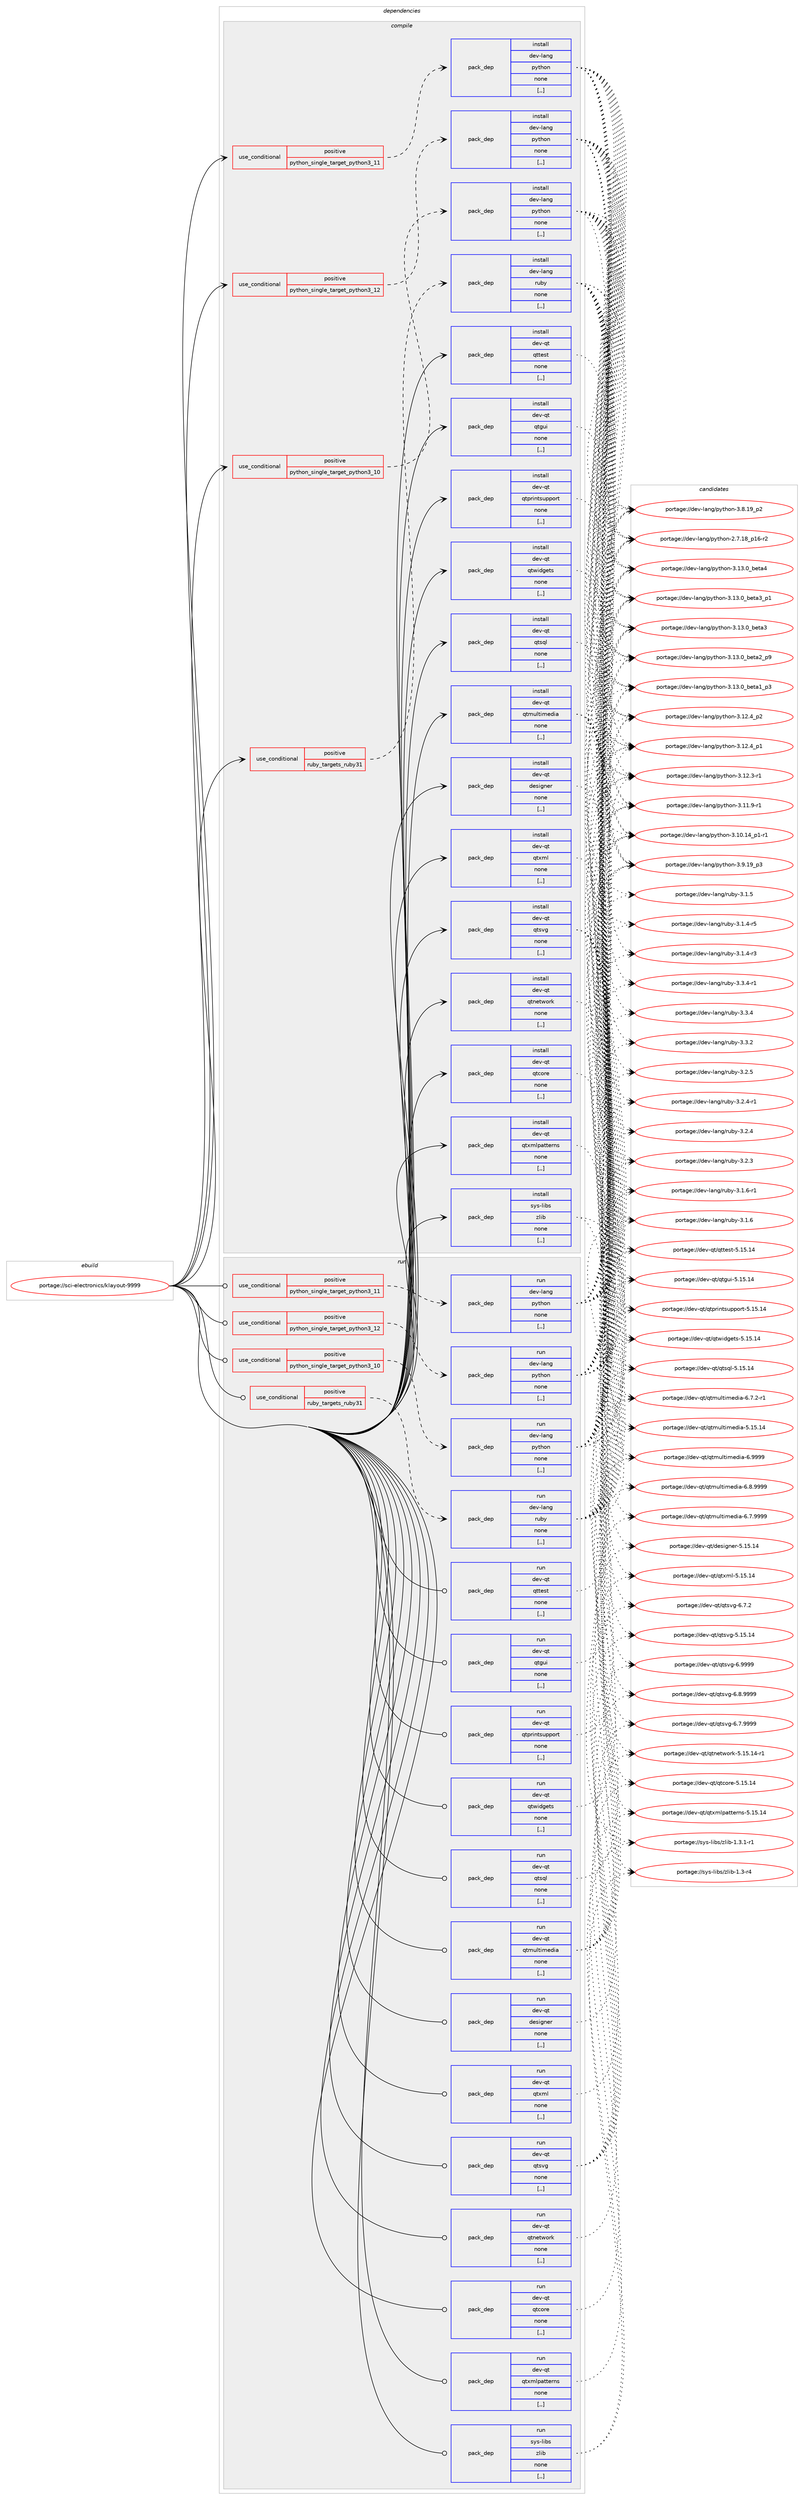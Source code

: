 digraph prolog {

# *************
# Graph options
# *************

newrank=true;
concentrate=true;
compound=true;
graph [rankdir=LR,fontname=Helvetica,fontsize=10,ranksep=1.5];#, ranksep=2.5, nodesep=0.2];
edge  [arrowhead=vee];
node  [fontname=Helvetica,fontsize=10];

# **********
# The ebuild
# **********

subgraph cluster_leftcol {
color=gray;
label=<<i>ebuild</i>>;
id [label="portage://sci-electronics/klayout-9999", color=red, width=4, href="../sci-electronics/klayout-9999.svg"];
}

# ****************
# The dependencies
# ****************

subgraph cluster_midcol {
color=gray;
label=<<i>dependencies</i>>;
subgraph cluster_compile {
fillcolor="#eeeeee";
style=filled;
label=<<i>compile</i>>;
subgraph cond104452 {
dependency395069 [label=<<TABLE BORDER="0" CELLBORDER="1" CELLSPACING="0" CELLPADDING="4"><TR><TD ROWSPAN="3" CELLPADDING="10">use_conditional</TD></TR><TR><TD>positive</TD></TR><TR><TD>python_single_target_python3_10</TD></TR></TABLE>>, shape=none, color=red];
subgraph pack287802 {
dependency395070 [label=<<TABLE BORDER="0" CELLBORDER="1" CELLSPACING="0" CELLPADDING="4" WIDTH="220"><TR><TD ROWSPAN="6" CELLPADDING="30">pack_dep</TD></TR><TR><TD WIDTH="110">install</TD></TR><TR><TD>dev-lang</TD></TR><TR><TD>python</TD></TR><TR><TD>none</TD></TR><TR><TD>[,,]</TD></TR></TABLE>>, shape=none, color=blue];
}
dependency395069:e -> dependency395070:w [weight=20,style="dashed",arrowhead="vee"];
}
id:e -> dependency395069:w [weight=20,style="solid",arrowhead="vee"];
subgraph cond104453 {
dependency395071 [label=<<TABLE BORDER="0" CELLBORDER="1" CELLSPACING="0" CELLPADDING="4"><TR><TD ROWSPAN="3" CELLPADDING="10">use_conditional</TD></TR><TR><TD>positive</TD></TR><TR><TD>python_single_target_python3_11</TD></TR></TABLE>>, shape=none, color=red];
subgraph pack287803 {
dependency395072 [label=<<TABLE BORDER="0" CELLBORDER="1" CELLSPACING="0" CELLPADDING="4" WIDTH="220"><TR><TD ROWSPAN="6" CELLPADDING="30">pack_dep</TD></TR><TR><TD WIDTH="110">install</TD></TR><TR><TD>dev-lang</TD></TR><TR><TD>python</TD></TR><TR><TD>none</TD></TR><TR><TD>[,,]</TD></TR></TABLE>>, shape=none, color=blue];
}
dependency395071:e -> dependency395072:w [weight=20,style="dashed",arrowhead="vee"];
}
id:e -> dependency395071:w [weight=20,style="solid",arrowhead="vee"];
subgraph cond104454 {
dependency395073 [label=<<TABLE BORDER="0" CELLBORDER="1" CELLSPACING="0" CELLPADDING="4"><TR><TD ROWSPAN="3" CELLPADDING="10">use_conditional</TD></TR><TR><TD>positive</TD></TR><TR><TD>python_single_target_python3_12</TD></TR></TABLE>>, shape=none, color=red];
subgraph pack287804 {
dependency395074 [label=<<TABLE BORDER="0" CELLBORDER="1" CELLSPACING="0" CELLPADDING="4" WIDTH="220"><TR><TD ROWSPAN="6" CELLPADDING="30">pack_dep</TD></TR><TR><TD WIDTH="110">install</TD></TR><TR><TD>dev-lang</TD></TR><TR><TD>python</TD></TR><TR><TD>none</TD></TR><TR><TD>[,,]</TD></TR></TABLE>>, shape=none, color=blue];
}
dependency395073:e -> dependency395074:w [weight=20,style="dashed",arrowhead="vee"];
}
id:e -> dependency395073:w [weight=20,style="solid",arrowhead="vee"];
subgraph cond104455 {
dependency395075 [label=<<TABLE BORDER="0" CELLBORDER="1" CELLSPACING="0" CELLPADDING="4"><TR><TD ROWSPAN="3" CELLPADDING="10">use_conditional</TD></TR><TR><TD>positive</TD></TR><TR><TD>ruby_targets_ruby31</TD></TR></TABLE>>, shape=none, color=red];
subgraph pack287805 {
dependency395076 [label=<<TABLE BORDER="0" CELLBORDER="1" CELLSPACING="0" CELLPADDING="4" WIDTH="220"><TR><TD ROWSPAN="6" CELLPADDING="30">pack_dep</TD></TR><TR><TD WIDTH="110">install</TD></TR><TR><TD>dev-lang</TD></TR><TR><TD>ruby</TD></TR><TR><TD>none</TD></TR><TR><TD>[,,]</TD></TR></TABLE>>, shape=none, color=blue];
}
dependency395075:e -> dependency395076:w [weight=20,style="dashed",arrowhead="vee"];
}
id:e -> dependency395075:w [weight=20,style="solid",arrowhead="vee"];
subgraph pack287806 {
dependency395077 [label=<<TABLE BORDER="0" CELLBORDER="1" CELLSPACING="0" CELLPADDING="4" WIDTH="220"><TR><TD ROWSPAN="6" CELLPADDING="30">pack_dep</TD></TR><TR><TD WIDTH="110">install</TD></TR><TR><TD>dev-qt</TD></TR><TR><TD>designer</TD></TR><TR><TD>none</TD></TR><TR><TD>[,,]</TD></TR></TABLE>>, shape=none, color=blue];
}
id:e -> dependency395077:w [weight=20,style="solid",arrowhead="vee"];
subgraph pack287807 {
dependency395078 [label=<<TABLE BORDER="0" CELLBORDER="1" CELLSPACING="0" CELLPADDING="4" WIDTH="220"><TR><TD ROWSPAN="6" CELLPADDING="30">pack_dep</TD></TR><TR><TD WIDTH="110">install</TD></TR><TR><TD>dev-qt</TD></TR><TR><TD>qtcore</TD></TR><TR><TD>none</TD></TR><TR><TD>[,,]</TD></TR></TABLE>>, shape=none, color=blue];
}
id:e -> dependency395078:w [weight=20,style="solid",arrowhead="vee"];
subgraph pack287808 {
dependency395079 [label=<<TABLE BORDER="0" CELLBORDER="1" CELLSPACING="0" CELLPADDING="4" WIDTH="220"><TR><TD ROWSPAN="6" CELLPADDING="30">pack_dep</TD></TR><TR><TD WIDTH="110">install</TD></TR><TR><TD>dev-qt</TD></TR><TR><TD>qtgui</TD></TR><TR><TD>none</TD></TR><TR><TD>[,,]</TD></TR></TABLE>>, shape=none, color=blue];
}
id:e -> dependency395079:w [weight=20,style="solid",arrowhead="vee"];
subgraph pack287809 {
dependency395080 [label=<<TABLE BORDER="0" CELLBORDER="1" CELLSPACING="0" CELLPADDING="4" WIDTH="220"><TR><TD ROWSPAN="6" CELLPADDING="30">pack_dep</TD></TR><TR><TD WIDTH="110">install</TD></TR><TR><TD>dev-qt</TD></TR><TR><TD>qtmultimedia</TD></TR><TR><TD>none</TD></TR><TR><TD>[,,]</TD></TR></TABLE>>, shape=none, color=blue];
}
id:e -> dependency395080:w [weight=20,style="solid",arrowhead="vee"];
subgraph pack287810 {
dependency395081 [label=<<TABLE BORDER="0" CELLBORDER="1" CELLSPACING="0" CELLPADDING="4" WIDTH="220"><TR><TD ROWSPAN="6" CELLPADDING="30">pack_dep</TD></TR><TR><TD WIDTH="110">install</TD></TR><TR><TD>dev-qt</TD></TR><TR><TD>qtnetwork</TD></TR><TR><TD>none</TD></TR><TR><TD>[,,]</TD></TR></TABLE>>, shape=none, color=blue];
}
id:e -> dependency395081:w [weight=20,style="solid",arrowhead="vee"];
subgraph pack287811 {
dependency395082 [label=<<TABLE BORDER="0" CELLBORDER="1" CELLSPACING="0" CELLPADDING="4" WIDTH="220"><TR><TD ROWSPAN="6" CELLPADDING="30">pack_dep</TD></TR><TR><TD WIDTH="110">install</TD></TR><TR><TD>dev-qt</TD></TR><TR><TD>qtprintsupport</TD></TR><TR><TD>none</TD></TR><TR><TD>[,,]</TD></TR></TABLE>>, shape=none, color=blue];
}
id:e -> dependency395082:w [weight=20,style="solid",arrowhead="vee"];
subgraph pack287812 {
dependency395083 [label=<<TABLE BORDER="0" CELLBORDER="1" CELLSPACING="0" CELLPADDING="4" WIDTH="220"><TR><TD ROWSPAN="6" CELLPADDING="30">pack_dep</TD></TR><TR><TD WIDTH="110">install</TD></TR><TR><TD>dev-qt</TD></TR><TR><TD>qtsql</TD></TR><TR><TD>none</TD></TR><TR><TD>[,,]</TD></TR></TABLE>>, shape=none, color=blue];
}
id:e -> dependency395083:w [weight=20,style="solid",arrowhead="vee"];
subgraph pack287813 {
dependency395084 [label=<<TABLE BORDER="0" CELLBORDER="1" CELLSPACING="0" CELLPADDING="4" WIDTH="220"><TR><TD ROWSPAN="6" CELLPADDING="30">pack_dep</TD></TR><TR><TD WIDTH="110">install</TD></TR><TR><TD>dev-qt</TD></TR><TR><TD>qtsvg</TD></TR><TR><TD>none</TD></TR><TR><TD>[,,]</TD></TR></TABLE>>, shape=none, color=blue];
}
id:e -> dependency395084:w [weight=20,style="solid",arrowhead="vee"];
subgraph pack287814 {
dependency395085 [label=<<TABLE BORDER="0" CELLBORDER="1" CELLSPACING="0" CELLPADDING="4" WIDTH="220"><TR><TD ROWSPAN="6" CELLPADDING="30">pack_dep</TD></TR><TR><TD WIDTH="110">install</TD></TR><TR><TD>dev-qt</TD></TR><TR><TD>qttest</TD></TR><TR><TD>none</TD></TR><TR><TD>[,,]</TD></TR></TABLE>>, shape=none, color=blue];
}
id:e -> dependency395085:w [weight=20,style="solid",arrowhead="vee"];
subgraph pack287815 {
dependency395086 [label=<<TABLE BORDER="0" CELLBORDER="1" CELLSPACING="0" CELLPADDING="4" WIDTH="220"><TR><TD ROWSPAN="6" CELLPADDING="30">pack_dep</TD></TR><TR><TD WIDTH="110">install</TD></TR><TR><TD>dev-qt</TD></TR><TR><TD>qtwidgets</TD></TR><TR><TD>none</TD></TR><TR><TD>[,,]</TD></TR></TABLE>>, shape=none, color=blue];
}
id:e -> dependency395086:w [weight=20,style="solid",arrowhead="vee"];
subgraph pack287816 {
dependency395087 [label=<<TABLE BORDER="0" CELLBORDER="1" CELLSPACING="0" CELLPADDING="4" WIDTH="220"><TR><TD ROWSPAN="6" CELLPADDING="30">pack_dep</TD></TR><TR><TD WIDTH="110">install</TD></TR><TR><TD>dev-qt</TD></TR><TR><TD>qtxml</TD></TR><TR><TD>none</TD></TR><TR><TD>[,,]</TD></TR></TABLE>>, shape=none, color=blue];
}
id:e -> dependency395087:w [weight=20,style="solid",arrowhead="vee"];
subgraph pack287817 {
dependency395088 [label=<<TABLE BORDER="0" CELLBORDER="1" CELLSPACING="0" CELLPADDING="4" WIDTH="220"><TR><TD ROWSPAN="6" CELLPADDING="30">pack_dep</TD></TR><TR><TD WIDTH="110">install</TD></TR><TR><TD>dev-qt</TD></TR><TR><TD>qtxmlpatterns</TD></TR><TR><TD>none</TD></TR><TR><TD>[,,]</TD></TR></TABLE>>, shape=none, color=blue];
}
id:e -> dependency395088:w [weight=20,style="solid",arrowhead="vee"];
subgraph pack287818 {
dependency395089 [label=<<TABLE BORDER="0" CELLBORDER="1" CELLSPACING="0" CELLPADDING="4" WIDTH="220"><TR><TD ROWSPAN="6" CELLPADDING="30">pack_dep</TD></TR><TR><TD WIDTH="110">install</TD></TR><TR><TD>sys-libs</TD></TR><TR><TD>zlib</TD></TR><TR><TD>none</TD></TR><TR><TD>[,,]</TD></TR></TABLE>>, shape=none, color=blue];
}
id:e -> dependency395089:w [weight=20,style="solid",arrowhead="vee"];
}
subgraph cluster_compileandrun {
fillcolor="#eeeeee";
style=filled;
label=<<i>compile and run</i>>;
}
subgraph cluster_run {
fillcolor="#eeeeee";
style=filled;
label=<<i>run</i>>;
subgraph cond104456 {
dependency395090 [label=<<TABLE BORDER="0" CELLBORDER="1" CELLSPACING="0" CELLPADDING="4"><TR><TD ROWSPAN="3" CELLPADDING="10">use_conditional</TD></TR><TR><TD>positive</TD></TR><TR><TD>python_single_target_python3_10</TD></TR></TABLE>>, shape=none, color=red];
subgraph pack287819 {
dependency395091 [label=<<TABLE BORDER="0" CELLBORDER="1" CELLSPACING="0" CELLPADDING="4" WIDTH="220"><TR><TD ROWSPAN="6" CELLPADDING="30">pack_dep</TD></TR><TR><TD WIDTH="110">run</TD></TR><TR><TD>dev-lang</TD></TR><TR><TD>python</TD></TR><TR><TD>none</TD></TR><TR><TD>[,,]</TD></TR></TABLE>>, shape=none, color=blue];
}
dependency395090:e -> dependency395091:w [weight=20,style="dashed",arrowhead="vee"];
}
id:e -> dependency395090:w [weight=20,style="solid",arrowhead="odot"];
subgraph cond104457 {
dependency395092 [label=<<TABLE BORDER="0" CELLBORDER="1" CELLSPACING="0" CELLPADDING="4"><TR><TD ROWSPAN="3" CELLPADDING="10">use_conditional</TD></TR><TR><TD>positive</TD></TR><TR><TD>python_single_target_python3_11</TD></TR></TABLE>>, shape=none, color=red];
subgraph pack287820 {
dependency395093 [label=<<TABLE BORDER="0" CELLBORDER="1" CELLSPACING="0" CELLPADDING="4" WIDTH="220"><TR><TD ROWSPAN="6" CELLPADDING="30">pack_dep</TD></TR><TR><TD WIDTH="110">run</TD></TR><TR><TD>dev-lang</TD></TR><TR><TD>python</TD></TR><TR><TD>none</TD></TR><TR><TD>[,,]</TD></TR></TABLE>>, shape=none, color=blue];
}
dependency395092:e -> dependency395093:w [weight=20,style="dashed",arrowhead="vee"];
}
id:e -> dependency395092:w [weight=20,style="solid",arrowhead="odot"];
subgraph cond104458 {
dependency395094 [label=<<TABLE BORDER="0" CELLBORDER="1" CELLSPACING="0" CELLPADDING="4"><TR><TD ROWSPAN="3" CELLPADDING="10">use_conditional</TD></TR><TR><TD>positive</TD></TR><TR><TD>python_single_target_python3_12</TD></TR></TABLE>>, shape=none, color=red];
subgraph pack287821 {
dependency395095 [label=<<TABLE BORDER="0" CELLBORDER="1" CELLSPACING="0" CELLPADDING="4" WIDTH="220"><TR><TD ROWSPAN="6" CELLPADDING="30">pack_dep</TD></TR><TR><TD WIDTH="110">run</TD></TR><TR><TD>dev-lang</TD></TR><TR><TD>python</TD></TR><TR><TD>none</TD></TR><TR><TD>[,,]</TD></TR></TABLE>>, shape=none, color=blue];
}
dependency395094:e -> dependency395095:w [weight=20,style="dashed",arrowhead="vee"];
}
id:e -> dependency395094:w [weight=20,style="solid",arrowhead="odot"];
subgraph cond104459 {
dependency395096 [label=<<TABLE BORDER="0" CELLBORDER="1" CELLSPACING="0" CELLPADDING="4"><TR><TD ROWSPAN="3" CELLPADDING="10">use_conditional</TD></TR><TR><TD>positive</TD></TR><TR><TD>ruby_targets_ruby31</TD></TR></TABLE>>, shape=none, color=red];
subgraph pack287822 {
dependency395097 [label=<<TABLE BORDER="0" CELLBORDER="1" CELLSPACING="0" CELLPADDING="4" WIDTH="220"><TR><TD ROWSPAN="6" CELLPADDING="30">pack_dep</TD></TR><TR><TD WIDTH="110">run</TD></TR><TR><TD>dev-lang</TD></TR><TR><TD>ruby</TD></TR><TR><TD>none</TD></TR><TR><TD>[,,]</TD></TR></TABLE>>, shape=none, color=blue];
}
dependency395096:e -> dependency395097:w [weight=20,style="dashed",arrowhead="vee"];
}
id:e -> dependency395096:w [weight=20,style="solid",arrowhead="odot"];
subgraph pack287823 {
dependency395098 [label=<<TABLE BORDER="0" CELLBORDER="1" CELLSPACING="0" CELLPADDING="4" WIDTH="220"><TR><TD ROWSPAN="6" CELLPADDING="30">pack_dep</TD></TR><TR><TD WIDTH="110">run</TD></TR><TR><TD>dev-qt</TD></TR><TR><TD>designer</TD></TR><TR><TD>none</TD></TR><TR><TD>[,,]</TD></TR></TABLE>>, shape=none, color=blue];
}
id:e -> dependency395098:w [weight=20,style="solid",arrowhead="odot"];
subgraph pack287824 {
dependency395099 [label=<<TABLE BORDER="0" CELLBORDER="1" CELLSPACING="0" CELLPADDING="4" WIDTH="220"><TR><TD ROWSPAN="6" CELLPADDING="30">pack_dep</TD></TR><TR><TD WIDTH="110">run</TD></TR><TR><TD>dev-qt</TD></TR><TR><TD>qtcore</TD></TR><TR><TD>none</TD></TR><TR><TD>[,,]</TD></TR></TABLE>>, shape=none, color=blue];
}
id:e -> dependency395099:w [weight=20,style="solid",arrowhead="odot"];
subgraph pack287825 {
dependency395100 [label=<<TABLE BORDER="0" CELLBORDER="1" CELLSPACING="0" CELLPADDING="4" WIDTH="220"><TR><TD ROWSPAN="6" CELLPADDING="30">pack_dep</TD></TR><TR><TD WIDTH="110">run</TD></TR><TR><TD>dev-qt</TD></TR><TR><TD>qtgui</TD></TR><TR><TD>none</TD></TR><TR><TD>[,,]</TD></TR></TABLE>>, shape=none, color=blue];
}
id:e -> dependency395100:w [weight=20,style="solid",arrowhead="odot"];
subgraph pack287826 {
dependency395101 [label=<<TABLE BORDER="0" CELLBORDER="1" CELLSPACING="0" CELLPADDING="4" WIDTH="220"><TR><TD ROWSPAN="6" CELLPADDING="30">pack_dep</TD></TR><TR><TD WIDTH="110">run</TD></TR><TR><TD>dev-qt</TD></TR><TR><TD>qtmultimedia</TD></TR><TR><TD>none</TD></TR><TR><TD>[,,]</TD></TR></TABLE>>, shape=none, color=blue];
}
id:e -> dependency395101:w [weight=20,style="solid",arrowhead="odot"];
subgraph pack287827 {
dependency395102 [label=<<TABLE BORDER="0" CELLBORDER="1" CELLSPACING="0" CELLPADDING="4" WIDTH="220"><TR><TD ROWSPAN="6" CELLPADDING="30">pack_dep</TD></TR><TR><TD WIDTH="110">run</TD></TR><TR><TD>dev-qt</TD></TR><TR><TD>qtnetwork</TD></TR><TR><TD>none</TD></TR><TR><TD>[,,]</TD></TR></TABLE>>, shape=none, color=blue];
}
id:e -> dependency395102:w [weight=20,style="solid",arrowhead="odot"];
subgraph pack287828 {
dependency395103 [label=<<TABLE BORDER="0" CELLBORDER="1" CELLSPACING="0" CELLPADDING="4" WIDTH="220"><TR><TD ROWSPAN="6" CELLPADDING="30">pack_dep</TD></TR><TR><TD WIDTH="110">run</TD></TR><TR><TD>dev-qt</TD></TR><TR><TD>qtprintsupport</TD></TR><TR><TD>none</TD></TR><TR><TD>[,,]</TD></TR></TABLE>>, shape=none, color=blue];
}
id:e -> dependency395103:w [weight=20,style="solid",arrowhead="odot"];
subgraph pack287829 {
dependency395104 [label=<<TABLE BORDER="0" CELLBORDER="1" CELLSPACING="0" CELLPADDING="4" WIDTH="220"><TR><TD ROWSPAN="6" CELLPADDING="30">pack_dep</TD></TR><TR><TD WIDTH="110">run</TD></TR><TR><TD>dev-qt</TD></TR><TR><TD>qtsql</TD></TR><TR><TD>none</TD></TR><TR><TD>[,,]</TD></TR></TABLE>>, shape=none, color=blue];
}
id:e -> dependency395104:w [weight=20,style="solid",arrowhead="odot"];
subgraph pack287830 {
dependency395105 [label=<<TABLE BORDER="0" CELLBORDER="1" CELLSPACING="0" CELLPADDING="4" WIDTH="220"><TR><TD ROWSPAN="6" CELLPADDING="30">pack_dep</TD></TR><TR><TD WIDTH="110">run</TD></TR><TR><TD>dev-qt</TD></TR><TR><TD>qtsvg</TD></TR><TR><TD>none</TD></TR><TR><TD>[,,]</TD></TR></TABLE>>, shape=none, color=blue];
}
id:e -> dependency395105:w [weight=20,style="solid",arrowhead="odot"];
subgraph pack287831 {
dependency395106 [label=<<TABLE BORDER="0" CELLBORDER="1" CELLSPACING="0" CELLPADDING="4" WIDTH="220"><TR><TD ROWSPAN="6" CELLPADDING="30">pack_dep</TD></TR><TR><TD WIDTH="110">run</TD></TR><TR><TD>dev-qt</TD></TR><TR><TD>qttest</TD></TR><TR><TD>none</TD></TR><TR><TD>[,,]</TD></TR></TABLE>>, shape=none, color=blue];
}
id:e -> dependency395106:w [weight=20,style="solid",arrowhead="odot"];
subgraph pack287832 {
dependency395107 [label=<<TABLE BORDER="0" CELLBORDER="1" CELLSPACING="0" CELLPADDING="4" WIDTH="220"><TR><TD ROWSPAN="6" CELLPADDING="30">pack_dep</TD></TR><TR><TD WIDTH="110">run</TD></TR><TR><TD>dev-qt</TD></TR><TR><TD>qtwidgets</TD></TR><TR><TD>none</TD></TR><TR><TD>[,,]</TD></TR></TABLE>>, shape=none, color=blue];
}
id:e -> dependency395107:w [weight=20,style="solid",arrowhead="odot"];
subgraph pack287833 {
dependency395108 [label=<<TABLE BORDER="0" CELLBORDER="1" CELLSPACING="0" CELLPADDING="4" WIDTH="220"><TR><TD ROWSPAN="6" CELLPADDING="30">pack_dep</TD></TR><TR><TD WIDTH="110">run</TD></TR><TR><TD>dev-qt</TD></TR><TR><TD>qtxml</TD></TR><TR><TD>none</TD></TR><TR><TD>[,,]</TD></TR></TABLE>>, shape=none, color=blue];
}
id:e -> dependency395108:w [weight=20,style="solid",arrowhead="odot"];
subgraph pack287834 {
dependency395109 [label=<<TABLE BORDER="0" CELLBORDER="1" CELLSPACING="0" CELLPADDING="4" WIDTH="220"><TR><TD ROWSPAN="6" CELLPADDING="30">pack_dep</TD></TR><TR><TD WIDTH="110">run</TD></TR><TR><TD>dev-qt</TD></TR><TR><TD>qtxmlpatterns</TD></TR><TR><TD>none</TD></TR><TR><TD>[,,]</TD></TR></TABLE>>, shape=none, color=blue];
}
id:e -> dependency395109:w [weight=20,style="solid",arrowhead="odot"];
subgraph pack287835 {
dependency395110 [label=<<TABLE BORDER="0" CELLBORDER="1" CELLSPACING="0" CELLPADDING="4" WIDTH="220"><TR><TD ROWSPAN="6" CELLPADDING="30">pack_dep</TD></TR><TR><TD WIDTH="110">run</TD></TR><TR><TD>sys-libs</TD></TR><TR><TD>zlib</TD></TR><TR><TD>none</TD></TR><TR><TD>[,,]</TD></TR></TABLE>>, shape=none, color=blue];
}
id:e -> dependency395110:w [weight=20,style="solid",arrowhead="odot"];
}
}

# **************
# The candidates
# **************

subgraph cluster_choices {
rank=same;
color=gray;
label=<<i>candidates</i>>;

subgraph choice287802 {
color=black;
nodesep=1;
choice1001011184510897110103471121211161041111104551464951464895981011169752 [label="portage://dev-lang/python-3.13.0_beta4", color=red, width=4,href="../dev-lang/python-3.13.0_beta4.svg"];
choice10010111845108971101034711212111610411111045514649514648959810111697519511249 [label="portage://dev-lang/python-3.13.0_beta3_p1", color=red, width=4,href="../dev-lang/python-3.13.0_beta3_p1.svg"];
choice1001011184510897110103471121211161041111104551464951464895981011169751 [label="portage://dev-lang/python-3.13.0_beta3", color=red, width=4,href="../dev-lang/python-3.13.0_beta3.svg"];
choice10010111845108971101034711212111610411111045514649514648959810111697509511257 [label="portage://dev-lang/python-3.13.0_beta2_p9", color=red, width=4,href="../dev-lang/python-3.13.0_beta2_p9.svg"];
choice10010111845108971101034711212111610411111045514649514648959810111697499511251 [label="portage://dev-lang/python-3.13.0_beta1_p3", color=red, width=4,href="../dev-lang/python-3.13.0_beta1_p3.svg"];
choice100101118451089711010347112121116104111110455146495046529511250 [label="portage://dev-lang/python-3.12.4_p2", color=red, width=4,href="../dev-lang/python-3.12.4_p2.svg"];
choice100101118451089711010347112121116104111110455146495046529511249 [label="portage://dev-lang/python-3.12.4_p1", color=red, width=4,href="../dev-lang/python-3.12.4_p1.svg"];
choice100101118451089711010347112121116104111110455146495046514511449 [label="portage://dev-lang/python-3.12.3-r1", color=red, width=4,href="../dev-lang/python-3.12.3-r1.svg"];
choice100101118451089711010347112121116104111110455146494946574511449 [label="portage://dev-lang/python-3.11.9-r1", color=red, width=4,href="../dev-lang/python-3.11.9-r1.svg"];
choice100101118451089711010347112121116104111110455146494846495295112494511449 [label="portage://dev-lang/python-3.10.14_p1-r1", color=red, width=4,href="../dev-lang/python-3.10.14_p1-r1.svg"];
choice100101118451089711010347112121116104111110455146574649579511251 [label="portage://dev-lang/python-3.9.19_p3", color=red, width=4,href="../dev-lang/python-3.9.19_p3.svg"];
choice100101118451089711010347112121116104111110455146564649579511250 [label="portage://dev-lang/python-3.8.19_p2", color=red, width=4,href="../dev-lang/python-3.8.19_p2.svg"];
choice100101118451089711010347112121116104111110455046554649569511249544511450 [label="portage://dev-lang/python-2.7.18_p16-r2", color=red, width=4,href="../dev-lang/python-2.7.18_p16-r2.svg"];
dependency395070:e -> choice1001011184510897110103471121211161041111104551464951464895981011169752:w [style=dotted,weight="100"];
dependency395070:e -> choice10010111845108971101034711212111610411111045514649514648959810111697519511249:w [style=dotted,weight="100"];
dependency395070:e -> choice1001011184510897110103471121211161041111104551464951464895981011169751:w [style=dotted,weight="100"];
dependency395070:e -> choice10010111845108971101034711212111610411111045514649514648959810111697509511257:w [style=dotted,weight="100"];
dependency395070:e -> choice10010111845108971101034711212111610411111045514649514648959810111697499511251:w [style=dotted,weight="100"];
dependency395070:e -> choice100101118451089711010347112121116104111110455146495046529511250:w [style=dotted,weight="100"];
dependency395070:e -> choice100101118451089711010347112121116104111110455146495046529511249:w [style=dotted,weight="100"];
dependency395070:e -> choice100101118451089711010347112121116104111110455146495046514511449:w [style=dotted,weight="100"];
dependency395070:e -> choice100101118451089711010347112121116104111110455146494946574511449:w [style=dotted,weight="100"];
dependency395070:e -> choice100101118451089711010347112121116104111110455146494846495295112494511449:w [style=dotted,weight="100"];
dependency395070:e -> choice100101118451089711010347112121116104111110455146574649579511251:w [style=dotted,weight="100"];
dependency395070:e -> choice100101118451089711010347112121116104111110455146564649579511250:w [style=dotted,weight="100"];
dependency395070:e -> choice100101118451089711010347112121116104111110455046554649569511249544511450:w [style=dotted,weight="100"];
}
subgraph choice287803 {
color=black;
nodesep=1;
choice1001011184510897110103471121211161041111104551464951464895981011169752 [label="portage://dev-lang/python-3.13.0_beta4", color=red, width=4,href="../dev-lang/python-3.13.0_beta4.svg"];
choice10010111845108971101034711212111610411111045514649514648959810111697519511249 [label="portage://dev-lang/python-3.13.0_beta3_p1", color=red, width=4,href="../dev-lang/python-3.13.0_beta3_p1.svg"];
choice1001011184510897110103471121211161041111104551464951464895981011169751 [label="portage://dev-lang/python-3.13.0_beta3", color=red, width=4,href="../dev-lang/python-3.13.0_beta3.svg"];
choice10010111845108971101034711212111610411111045514649514648959810111697509511257 [label="portage://dev-lang/python-3.13.0_beta2_p9", color=red, width=4,href="../dev-lang/python-3.13.0_beta2_p9.svg"];
choice10010111845108971101034711212111610411111045514649514648959810111697499511251 [label="portage://dev-lang/python-3.13.0_beta1_p3", color=red, width=4,href="../dev-lang/python-3.13.0_beta1_p3.svg"];
choice100101118451089711010347112121116104111110455146495046529511250 [label="portage://dev-lang/python-3.12.4_p2", color=red, width=4,href="../dev-lang/python-3.12.4_p2.svg"];
choice100101118451089711010347112121116104111110455146495046529511249 [label="portage://dev-lang/python-3.12.4_p1", color=red, width=4,href="../dev-lang/python-3.12.4_p1.svg"];
choice100101118451089711010347112121116104111110455146495046514511449 [label="portage://dev-lang/python-3.12.3-r1", color=red, width=4,href="../dev-lang/python-3.12.3-r1.svg"];
choice100101118451089711010347112121116104111110455146494946574511449 [label="portage://dev-lang/python-3.11.9-r1", color=red, width=4,href="../dev-lang/python-3.11.9-r1.svg"];
choice100101118451089711010347112121116104111110455146494846495295112494511449 [label="portage://dev-lang/python-3.10.14_p1-r1", color=red, width=4,href="../dev-lang/python-3.10.14_p1-r1.svg"];
choice100101118451089711010347112121116104111110455146574649579511251 [label="portage://dev-lang/python-3.9.19_p3", color=red, width=4,href="../dev-lang/python-3.9.19_p3.svg"];
choice100101118451089711010347112121116104111110455146564649579511250 [label="portage://dev-lang/python-3.8.19_p2", color=red, width=4,href="../dev-lang/python-3.8.19_p2.svg"];
choice100101118451089711010347112121116104111110455046554649569511249544511450 [label="portage://dev-lang/python-2.7.18_p16-r2", color=red, width=4,href="../dev-lang/python-2.7.18_p16-r2.svg"];
dependency395072:e -> choice1001011184510897110103471121211161041111104551464951464895981011169752:w [style=dotted,weight="100"];
dependency395072:e -> choice10010111845108971101034711212111610411111045514649514648959810111697519511249:w [style=dotted,weight="100"];
dependency395072:e -> choice1001011184510897110103471121211161041111104551464951464895981011169751:w [style=dotted,weight="100"];
dependency395072:e -> choice10010111845108971101034711212111610411111045514649514648959810111697509511257:w [style=dotted,weight="100"];
dependency395072:e -> choice10010111845108971101034711212111610411111045514649514648959810111697499511251:w [style=dotted,weight="100"];
dependency395072:e -> choice100101118451089711010347112121116104111110455146495046529511250:w [style=dotted,weight="100"];
dependency395072:e -> choice100101118451089711010347112121116104111110455146495046529511249:w [style=dotted,weight="100"];
dependency395072:e -> choice100101118451089711010347112121116104111110455146495046514511449:w [style=dotted,weight="100"];
dependency395072:e -> choice100101118451089711010347112121116104111110455146494946574511449:w [style=dotted,weight="100"];
dependency395072:e -> choice100101118451089711010347112121116104111110455146494846495295112494511449:w [style=dotted,weight="100"];
dependency395072:e -> choice100101118451089711010347112121116104111110455146574649579511251:w [style=dotted,weight="100"];
dependency395072:e -> choice100101118451089711010347112121116104111110455146564649579511250:w [style=dotted,weight="100"];
dependency395072:e -> choice100101118451089711010347112121116104111110455046554649569511249544511450:w [style=dotted,weight="100"];
}
subgraph choice287804 {
color=black;
nodesep=1;
choice1001011184510897110103471121211161041111104551464951464895981011169752 [label="portage://dev-lang/python-3.13.0_beta4", color=red, width=4,href="../dev-lang/python-3.13.0_beta4.svg"];
choice10010111845108971101034711212111610411111045514649514648959810111697519511249 [label="portage://dev-lang/python-3.13.0_beta3_p1", color=red, width=4,href="../dev-lang/python-3.13.0_beta3_p1.svg"];
choice1001011184510897110103471121211161041111104551464951464895981011169751 [label="portage://dev-lang/python-3.13.0_beta3", color=red, width=4,href="../dev-lang/python-3.13.0_beta3.svg"];
choice10010111845108971101034711212111610411111045514649514648959810111697509511257 [label="portage://dev-lang/python-3.13.0_beta2_p9", color=red, width=4,href="../dev-lang/python-3.13.0_beta2_p9.svg"];
choice10010111845108971101034711212111610411111045514649514648959810111697499511251 [label="portage://dev-lang/python-3.13.0_beta1_p3", color=red, width=4,href="../dev-lang/python-3.13.0_beta1_p3.svg"];
choice100101118451089711010347112121116104111110455146495046529511250 [label="portage://dev-lang/python-3.12.4_p2", color=red, width=4,href="../dev-lang/python-3.12.4_p2.svg"];
choice100101118451089711010347112121116104111110455146495046529511249 [label="portage://dev-lang/python-3.12.4_p1", color=red, width=4,href="../dev-lang/python-3.12.4_p1.svg"];
choice100101118451089711010347112121116104111110455146495046514511449 [label="portage://dev-lang/python-3.12.3-r1", color=red, width=4,href="../dev-lang/python-3.12.3-r1.svg"];
choice100101118451089711010347112121116104111110455146494946574511449 [label="portage://dev-lang/python-3.11.9-r1", color=red, width=4,href="../dev-lang/python-3.11.9-r1.svg"];
choice100101118451089711010347112121116104111110455146494846495295112494511449 [label="portage://dev-lang/python-3.10.14_p1-r1", color=red, width=4,href="../dev-lang/python-3.10.14_p1-r1.svg"];
choice100101118451089711010347112121116104111110455146574649579511251 [label="portage://dev-lang/python-3.9.19_p3", color=red, width=4,href="../dev-lang/python-3.9.19_p3.svg"];
choice100101118451089711010347112121116104111110455146564649579511250 [label="portage://dev-lang/python-3.8.19_p2", color=red, width=4,href="../dev-lang/python-3.8.19_p2.svg"];
choice100101118451089711010347112121116104111110455046554649569511249544511450 [label="portage://dev-lang/python-2.7.18_p16-r2", color=red, width=4,href="../dev-lang/python-2.7.18_p16-r2.svg"];
dependency395074:e -> choice1001011184510897110103471121211161041111104551464951464895981011169752:w [style=dotted,weight="100"];
dependency395074:e -> choice10010111845108971101034711212111610411111045514649514648959810111697519511249:w [style=dotted,weight="100"];
dependency395074:e -> choice1001011184510897110103471121211161041111104551464951464895981011169751:w [style=dotted,weight="100"];
dependency395074:e -> choice10010111845108971101034711212111610411111045514649514648959810111697509511257:w [style=dotted,weight="100"];
dependency395074:e -> choice10010111845108971101034711212111610411111045514649514648959810111697499511251:w [style=dotted,weight="100"];
dependency395074:e -> choice100101118451089711010347112121116104111110455146495046529511250:w [style=dotted,weight="100"];
dependency395074:e -> choice100101118451089711010347112121116104111110455146495046529511249:w [style=dotted,weight="100"];
dependency395074:e -> choice100101118451089711010347112121116104111110455146495046514511449:w [style=dotted,weight="100"];
dependency395074:e -> choice100101118451089711010347112121116104111110455146494946574511449:w [style=dotted,weight="100"];
dependency395074:e -> choice100101118451089711010347112121116104111110455146494846495295112494511449:w [style=dotted,weight="100"];
dependency395074:e -> choice100101118451089711010347112121116104111110455146574649579511251:w [style=dotted,weight="100"];
dependency395074:e -> choice100101118451089711010347112121116104111110455146564649579511250:w [style=dotted,weight="100"];
dependency395074:e -> choice100101118451089711010347112121116104111110455046554649569511249544511450:w [style=dotted,weight="100"];
}
subgraph choice287805 {
color=black;
nodesep=1;
choice100101118451089711010347114117981214551465146524511449 [label="portage://dev-lang/ruby-3.3.4-r1", color=red, width=4,href="../dev-lang/ruby-3.3.4-r1.svg"];
choice10010111845108971101034711411798121455146514652 [label="portage://dev-lang/ruby-3.3.4", color=red, width=4,href="../dev-lang/ruby-3.3.4.svg"];
choice10010111845108971101034711411798121455146514650 [label="portage://dev-lang/ruby-3.3.2", color=red, width=4,href="../dev-lang/ruby-3.3.2.svg"];
choice10010111845108971101034711411798121455146504653 [label="portage://dev-lang/ruby-3.2.5", color=red, width=4,href="../dev-lang/ruby-3.2.5.svg"];
choice100101118451089711010347114117981214551465046524511449 [label="portage://dev-lang/ruby-3.2.4-r1", color=red, width=4,href="../dev-lang/ruby-3.2.4-r1.svg"];
choice10010111845108971101034711411798121455146504652 [label="portage://dev-lang/ruby-3.2.4", color=red, width=4,href="../dev-lang/ruby-3.2.4.svg"];
choice10010111845108971101034711411798121455146504651 [label="portage://dev-lang/ruby-3.2.3", color=red, width=4,href="../dev-lang/ruby-3.2.3.svg"];
choice100101118451089711010347114117981214551464946544511449 [label="portage://dev-lang/ruby-3.1.6-r1", color=red, width=4,href="../dev-lang/ruby-3.1.6-r1.svg"];
choice10010111845108971101034711411798121455146494654 [label="portage://dev-lang/ruby-3.1.6", color=red, width=4,href="../dev-lang/ruby-3.1.6.svg"];
choice10010111845108971101034711411798121455146494653 [label="portage://dev-lang/ruby-3.1.5", color=red, width=4,href="../dev-lang/ruby-3.1.5.svg"];
choice100101118451089711010347114117981214551464946524511453 [label="portage://dev-lang/ruby-3.1.4-r5", color=red, width=4,href="../dev-lang/ruby-3.1.4-r5.svg"];
choice100101118451089711010347114117981214551464946524511451 [label="portage://dev-lang/ruby-3.1.4-r3", color=red, width=4,href="../dev-lang/ruby-3.1.4-r3.svg"];
dependency395076:e -> choice100101118451089711010347114117981214551465146524511449:w [style=dotted,weight="100"];
dependency395076:e -> choice10010111845108971101034711411798121455146514652:w [style=dotted,weight="100"];
dependency395076:e -> choice10010111845108971101034711411798121455146514650:w [style=dotted,weight="100"];
dependency395076:e -> choice10010111845108971101034711411798121455146504653:w [style=dotted,weight="100"];
dependency395076:e -> choice100101118451089711010347114117981214551465046524511449:w [style=dotted,weight="100"];
dependency395076:e -> choice10010111845108971101034711411798121455146504652:w [style=dotted,weight="100"];
dependency395076:e -> choice10010111845108971101034711411798121455146504651:w [style=dotted,weight="100"];
dependency395076:e -> choice100101118451089711010347114117981214551464946544511449:w [style=dotted,weight="100"];
dependency395076:e -> choice10010111845108971101034711411798121455146494654:w [style=dotted,weight="100"];
dependency395076:e -> choice10010111845108971101034711411798121455146494653:w [style=dotted,weight="100"];
dependency395076:e -> choice100101118451089711010347114117981214551464946524511453:w [style=dotted,weight="100"];
dependency395076:e -> choice100101118451089711010347114117981214551464946524511451:w [style=dotted,weight="100"];
}
subgraph choice287806 {
color=black;
nodesep=1;
choice10010111845113116471001011151051031101011144553464953464952 [label="portage://dev-qt/designer-5.15.14", color=red, width=4,href="../dev-qt/designer-5.15.14.svg"];
dependency395077:e -> choice10010111845113116471001011151051031101011144553464953464952:w [style=dotted,weight="100"];
}
subgraph choice287807 {
color=black;
nodesep=1;
choice1001011184511311647113116991111141014553464953464952 [label="portage://dev-qt/qtcore-5.15.14", color=red, width=4,href="../dev-qt/qtcore-5.15.14.svg"];
dependency395078:e -> choice1001011184511311647113116991111141014553464953464952:w [style=dotted,weight="100"];
}
subgraph choice287808 {
color=black;
nodesep=1;
choice10010111845113116471131161031171054553464953464952 [label="portage://dev-qt/qtgui-5.15.14", color=red, width=4,href="../dev-qt/qtgui-5.15.14.svg"];
dependency395079:e -> choice10010111845113116471131161031171054553464953464952:w [style=dotted,weight="100"];
}
subgraph choice287809 {
color=black;
nodesep=1;
choice10010111845113116471131161091171081161051091011001059745544657575757 [label="portage://dev-qt/qtmultimedia-6.9999", color=red, width=4,href="../dev-qt/qtmultimedia-6.9999.svg"];
choice100101118451131164711311610911710811610510910110010597455446564657575757 [label="portage://dev-qt/qtmultimedia-6.8.9999", color=red, width=4,href="../dev-qt/qtmultimedia-6.8.9999.svg"];
choice100101118451131164711311610911710811610510910110010597455446554657575757 [label="portage://dev-qt/qtmultimedia-6.7.9999", color=red, width=4,href="../dev-qt/qtmultimedia-6.7.9999.svg"];
choice1001011184511311647113116109117108116105109101100105974554465546504511449 [label="portage://dev-qt/qtmultimedia-6.7.2-r1", color=red, width=4,href="../dev-qt/qtmultimedia-6.7.2-r1.svg"];
choice1001011184511311647113116109117108116105109101100105974553464953464952 [label="portage://dev-qt/qtmultimedia-5.15.14", color=red, width=4,href="../dev-qt/qtmultimedia-5.15.14.svg"];
dependency395080:e -> choice10010111845113116471131161091171081161051091011001059745544657575757:w [style=dotted,weight="100"];
dependency395080:e -> choice100101118451131164711311610911710811610510910110010597455446564657575757:w [style=dotted,weight="100"];
dependency395080:e -> choice100101118451131164711311610911710811610510910110010597455446554657575757:w [style=dotted,weight="100"];
dependency395080:e -> choice1001011184511311647113116109117108116105109101100105974554465546504511449:w [style=dotted,weight="100"];
dependency395080:e -> choice1001011184511311647113116109117108116105109101100105974553464953464952:w [style=dotted,weight="100"];
}
subgraph choice287810 {
color=black;
nodesep=1;
choice100101118451131164711311611010111611911111410745534649534649524511449 [label="portage://dev-qt/qtnetwork-5.15.14-r1", color=red, width=4,href="../dev-qt/qtnetwork-5.15.14-r1.svg"];
dependency395081:e -> choice100101118451131164711311611010111611911111410745534649534649524511449:w [style=dotted,weight="100"];
}
subgraph choice287811 {
color=black;
nodesep=1;
choice10010111845113116471131161121141051101161151171121121111141164553464953464952 [label="portage://dev-qt/qtprintsupport-5.15.14", color=red, width=4,href="../dev-qt/qtprintsupport-5.15.14.svg"];
dependency395082:e -> choice10010111845113116471131161121141051101161151171121121111141164553464953464952:w [style=dotted,weight="100"];
}
subgraph choice287812 {
color=black;
nodesep=1;
choice10010111845113116471131161151131084553464953464952 [label="portage://dev-qt/qtsql-5.15.14", color=red, width=4,href="../dev-qt/qtsql-5.15.14.svg"];
dependency395083:e -> choice10010111845113116471131161151131084553464953464952:w [style=dotted,weight="100"];
}
subgraph choice287813 {
color=black;
nodesep=1;
choice100101118451131164711311611511810345544657575757 [label="portage://dev-qt/qtsvg-6.9999", color=red, width=4,href="../dev-qt/qtsvg-6.9999.svg"];
choice1001011184511311647113116115118103455446564657575757 [label="portage://dev-qt/qtsvg-6.8.9999", color=red, width=4,href="../dev-qt/qtsvg-6.8.9999.svg"];
choice1001011184511311647113116115118103455446554657575757 [label="portage://dev-qt/qtsvg-6.7.9999", color=red, width=4,href="../dev-qt/qtsvg-6.7.9999.svg"];
choice1001011184511311647113116115118103455446554650 [label="portage://dev-qt/qtsvg-6.7.2", color=red, width=4,href="../dev-qt/qtsvg-6.7.2.svg"];
choice10010111845113116471131161151181034553464953464952 [label="portage://dev-qt/qtsvg-5.15.14", color=red, width=4,href="../dev-qt/qtsvg-5.15.14.svg"];
dependency395084:e -> choice100101118451131164711311611511810345544657575757:w [style=dotted,weight="100"];
dependency395084:e -> choice1001011184511311647113116115118103455446564657575757:w [style=dotted,weight="100"];
dependency395084:e -> choice1001011184511311647113116115118103455446554657575757:w [style=dotted,weight="100"];
dependency395084:e -> choice1001011184511311647113116115118103455446554650:w [style=dotted,weight="100"];
dependency395084:e -> choice10010111845113116471131161151181034553464953464952:w [style=dotted,weight="100"];
}
subgraph choice287814 {
color=black;
nodesep=1;
choice10010111845113116471131161161011151164553464953464952 [label="portage://dev-qt/qttest-5.15.14", color=red, width=4,href="../dev-qt/qttest-5.15.14.svg"];
dependency395085:e -> choice10010111845113116471131161161011151164553464953464952:w [style=dotted,weight="100"];
}
subgraph choice287815 {
color=black;
nodesep=1;
choice10010111845113116471131161191051001031011161154553464953464952 [label="portage://dev-qt/qtwidgets-5.15.14", color=red, width=4,href="../dev-qt/qtwidgets-5.15.14.svg"];
dependency395086:e -> choice10010111845113116471131161191051001031011161154553464953464952:w [style=dotted,weight="100"];
}
subgraph choice287816 {
color=black;
nodesep=1;
choice10010111845113116471131161201091084553464953464952 [label="portage://dev-qt/qtxml-5.15.14", color=red, width=4,href="../dev-qt/qtxml-5.15.14.svg"];
dependency395087:e -> choice10010111845113116471131161201091084553464953464952:w [style=dotted,weight="100"];
}
subgraph choice287817 {
color=black;
nodesep=1;
choice1001011184511311647113116120109108112971161161011141101154553464953464952 [label="portage://dev-qt/qtxmlpatterns-5.15.14", color=red, width=4,href="../dev-qt/qtxmlpatterns-5.15.14.svg"];
dependency395088:e -> choice1001011184511311647113116120109108112971161161011141101154553464953464952:w [style=dotted,weight="100"];
}
subgraph choice287818 {
color=black;
nodesep=1;
choice115121115451081059811547122108105984549465146494511449 [label="portage://sys-libs/zlib-1.3.1-r1", color=red, width=4,href="../sys-libs/zlib-1.3.1-r1.svg"];
choice11512111545108105981154712210810598454946514511452 [label="portage://sys-libs/zlib-1.3-r4", color=red, width=4,href="../sys-libs/zlib-1.3-r4.svg"];
dependency395089:e -> choice115121115451081059811547122108105984549465146494511449:w [style=dotted,weight="100"];
dependency395089:e -> choice11512111545108105981154712210810598454946514511452:w [style=dotted,weight="100"];
}
subgraph choice287819 {
color=black;
nodesep=1;
choice1001011184510897110103471121211161041111104551464951464895981011169752 [label="portage://dev-lang/python-3.13.0_beta4", color=red, width=4,href="../dev-lang/python-3.13.0_beta4.svg"];
choice10010111845108971101034711212111610411111045514649514648959810111697519511249 [label="portage://dev-lang/python-3.13.0_beta3_p1", color=red, width=4,href="../dev-lang/python-3.13.0_beta3_p1.svg"];
choice1001011184510897110103471121211161041111104551464951464895981011169751 [label="portage://dev-lang/python-3.13.0_beta3", color=red, width=4,href="../dev-lang/python-3.13.0_beta3.svg"];
choice10010111845108971101034711212111610411111045514649514648959810111697509511257 [label="portage://dev-lang/python-3.13.0_beta2_p9", color=red, width=4,href="../dev-lang/python-3.13.0_beta2_p9.svg"];
choice10010111845108971101034711212111610411111045514649514648959810111697499511251 [label="portage://dev-lang/python-3.13.0_beta1_p3", color=red, width=4,href="../dev-lang/python-3.13.0_beta1_p3.svg"];
choice100101118451089711010347112121116104111110455146495046529511250 [label="portage://dev-lang/python-3.12.4_p2", color=red, width=4,href="../dev-lang/python-3.12.4_p2.svg"];
choice100101118451089711010347112121116104111110455146495046529511249 [label="portage://dev-lang/python-3.12.4_p1", color=red, width=4,href="../dev-lang/python-3.12.4_p1.svg"];
choice100101118451089711010347112121116104111110455146495046514511449 [label="portage://dev-lang/python-3.12.3-r1", color=red, width=4,href="../dev-lang/python-3.12.3-r1.svg"];
choice100101118451089711010347112121116104111110455146494946574511449 [label="portage://dev-lang/python-3.11.9-r1", color=red, width=4,href="../dev-lang/python-3.11.9-r1.svg"];
choice100101118451089711010347112121116104111110455146494846495295112494511449 [label="portage://dev-lang/python-3.10.14_p1-r1", color=red, width=4,href="../dev-lang/python-3.10.14_p1-r1.svg"];
choice100101118451089711010347112121116104111110455146574649579511251 [label="portage://dev-lang/python-3.9.19_p3", color=red, width=4,href="../dev-lang/python-3.9.19_p3.svg"];
choice100101118451089711010347112121116104111110455146564649579511250 [label="portage://dev-lang/python-3.8.19_p2", color=red, width=4,href="../dev-lang/python-3.8.19_p2.svg"];
choice100101118451089711010347112121116104111110455046554649569511249544511450 [label="portage://dev-lang/python-2.7.18_p16-r2", color=red, width=4,href="../dev-lang/python-2.7.18_p16-r2.svg"];
dependency395091:e -> choice1001011184510897110103471121211161041111104551464951464895981011169752:w [style=dotted,weight="100"];
dependency395091:e -> choice10010111845108971101034711212111610411111045514649514648959810111697519511249:w [style=dotted,weight="100"];
dependency395091:e -> choice1001011184510897110103471121211161041111104551464951464895981011169751:w [style=dotted,weight="100"];
dependency395091:e -> choice10010111845108971101034711212111610411111045514649514648959810111697509511257:w [style=dotted,weight="100"];
dependency395091:e -> choice10010111845108971101034711212111610411111045514649514648959810111697499511251:w [style=dotted,weight="100"];
dependency395091:e -> choice100101118451089711010347112121116104111110455146495046529511250:w [style=dotted,weight="100"];
dependency395091:e -> choice100101118451089711010347112121116104111110455146495046529511249:w [style=dotted,weight="100"];
dependency395091:e -> choice100101118451089711010347112121116104111110455146495046514511449:w [style=dotted,weight="100"];
dependency395091:e -> choice100101118451089711010347112121116104111110455146494946574511449:w [style=dotted,weight="100"];
dependency395091:e -> choice100101118451089711010347112121116104111110455146494846495295112494511449:w [style=dotted,weight="100"];
dependency395091:e -> choice100101118451089711010347112121116104111110455146574649579511251:w [style=dotted,weight="100"];
dependency395091:e -> choice100101118451089711010347112121116104111110455146564649579511250:w [style=dotted,weight="100"];
dependency395091:e -> choice100101118451089711010347112121116104111110455046554649569511249544511450:w [style=dotted,weight="100"];
}
subgraph choice287820 {
color=black;
nodesep=1;
choice1001011184510897110103471121211161041111104551464951464895981011169752 [label="portage://dev-lang/python-3.13.0_beta4", color=red, width=4,href="../dev-lang/python-3.13.0_beta4.svg"];
choice10010111845108971101034711212111610411111045514649514648959810111697519511249 [label="portage://dev-lang/python-3.13.0_beta3_p1", color=red, width=4,href="../dev-lang/python-3.13.0_beta3_p1.svg"];
choice1001011184510897110103471121211161041111104551464951464895981011169751 [label="portage://dev-lang/python-3.13.0_beta3", color=red, width=4,href="../dev-lang/python-3.13.0_beta3.svg"];
choice10010111845108971101034711212111610411111045514649514648959810111697509511257 [label="portage://dev-lang/python-3.13.0_beta2_p9", color=red, width=4,href="../dev-lang/python-3.13.0_beta2_p9.svg"];
choice10010111845108971101034711212111610411111045514649514648959810111697499511251 [label="portage://dev-lang/python-3.13.0_beta1_p3", color=red, width=4,href="../dev-lang/python-3.13.0_beta1_p3.svg"];
choice100101118451089711010347112121116104111110455146495046529511250 [label="portage://dev-lang/python-3.12.4_p2", color=red, width=4,href="../dev-lang/python-3.12.4_p2.svg"];
choice100101118451089711010347112121116104111110455146495046529511249 [label="portage://dev-lang/python-3.12.4_p1", color=red, width=4,href="../dev-lang/python-3.12.4_p1.svg"];
choice100101118451089711010347112121116104111110455146495046514511449 [label="portage://dev-lang/python-3.12.3-r1", color=red, width=4,href="../dev-lang/python-3.12.3-r1.svg"];
choice100101118451089711010347112121116104111110455146494946574511449 [label="portage://dev-lang/python-3.11.9-r1", color=red, width=4,href="../dev-lang/python-3.11.9-r1.svg"];
choice100101118451089711010347112121116104111110455146494846495295112494511449 [label="portage://dev-lang/python-3.10.14_p1-r1", color=red, width=4,href="../dev-lang/python-3.10.14_p1-r1.svg"];
choice100101118451089711010347112121116104111110455146574649579511251 [label="portage://dev-lang/python-3.9.19_p3", color=red, width=4,href="../dev-lang/python-3.9.19_p3.svg"];
choice100101118451089711010347112121116104111110455146564649579511250 [label="portage://dev-lang/python-3.8.19_p2", color=red, width=4,href="../dev-lang/python-3.8.19_p2.svg"];
choice100101118451089711010347112121116104111110455046554649569511249544511450 [label="portage://dev-lang/python-2.7.18_p16-r2", color=red, width=4,href="../dev-lang/python-2.7.18_p16-r2.svg"];
dependency395093:e -> choice1001011184510897110103471121211161041111104551464951464895981011169752:w [style=dotted,weight="100"];
dependency395093:e -> choice10010111845108971101034711212111610411111045514649514648959810111697519511249:w [style=dotted,weight="100"];
dependency395093:e -> choice1001011184510897110103471121211161041111104551464951464895981011169751:w [style=dotted,weight="100"];
dependency395093:e -> choice10010111845108971101034711212111610411111045514649514648959810111697509511257:w [style=dotted,weight="100"];
dependency395093:e -> choice10010111845108971101034711212111610411111045514649514648959810111697499511251:w [style=dotted,weight="100"];
dependency395093:e -> choice100101118451089711010347112121116104111110455146495046529511250:w [style=dotted,weight="100"];
dependency395093:e -> choice100101118451089711010347112121116104111110455146495046529511249:w [style=dotted,weight="100"];
dependency395093:e -> choice100101118451089711010347112121116104111110455146495046514511449:w [style=dotted,weight="100"];
dependency395093:e -> choice100101118451089711010347112121116104111110455146494946574511449:w [style=dotted,weight="100"];
dependency395093:e -> choice100101118451089711010347112121116104111110455146494846495295112494511449:w [style=dotted,weight="100"];
dependency395093:e -> choice100101118451089711010347112121116104111110455146574649579511251:w [style=dotted,weight="100"];
dependency395093:e -> choice100101118451089711010347112121116104111110455146564649579511250:w [style=dotted,weight="100"];
dependency395093:e -> choice100101118451089711010347112121116104111110455046554649569511249544511450:w [style=dotted,weight="100"];
}
subgraph choice287821 {
color=black;
nodesep=1;
choice1001011184510897110103471121211161041111104551464951464895981011169752 [label="portage://dev-lang/python-3.13.0_beta4", color=red, width=4,href="../dev-lang/python-3.13.0_beta4.svg"];
choice10010111845108971101034711212111610411111045514649514648959810111697519511249 [label="portage://dev-lang/python-3.13.0_beta3_p1", color=red, width=4,href="../dev-lang/python-3.13.0_beta3_p1.svg"];
choice1001011184510897110103471121211161041111104551464951464895981011169751 [label="portage://dev-lang/python-3.13.0_beta3", color=red, width=4,href="../dev-lang/python-3.13.0_beta3.svg"];
choice10010111845108971101034711212111610411111045514649514648959810111697509511257 [label="portage://dev-lang/python-3.13.0_beta2_p9", color=red, width=4,href="../dev-lang/python-3.13.0_beta2_p9.svg"];
choice10010111845108971101034711212111610411111045514649514648959810111697499511251 [label="portage://dev-lang/python-3.13.0_beta1_p3", color=red, width=4,href="../dev-lang/python-3.13.0_beta1_p3.svg"];
choice100101118451089711010347112121116104111110455146495046529511250 [label="portage://dev-lang/python-3.12.4_p2", color=red, width=4,href="../dev-lang/python-3.12.4_p2.svg"];
choice100101118451089711010347112121116104111110455146495046529511249 [label="portage://dev-lang/python-3.12.4_p1", color=red, width=4,href="../dev-lang/python-3.12.4_p1.svg"];
choice100101118451089711010347112121116104111110455146495046514511449 [label="portage://dev-lang/python-3.12.3-r1", color=red, width=4,href="../dev-lang/python-3.12.3-r1.svg"];
choice100101118451089711010347112121116104111110455146494946574511449 [label="portage://dev-lang/python-3.11.9-r1", color=red, width=4,href="../dev-lang/python-3.11.9-r1.svg"];
choice100101118451089711010347112121116104111110455146494846495295112494511449 [label="portage://dev-lang/python-3.10.14_p1-r1", color=red, width=4,href="../dev-lang/python-3.10.14_p1-r1.svg"];
choice100101118451089711010347112121116104111110455146574649579511251 [label="portage://dev-lang/python-3.9.19_p3", color=red, width=4,href="../dev-lang/python-3.9.19_p3.svg"];
choice100101118451089711010347112121116104111110455146564649579511250 [label="portage://dev-lang/python-3.8.19_p2", color=red, width=4,href="../dev-lang/python-3.8.19_p2.svg"];
choice100101118451089711010347112121116104111110455046554649569511249544511450 [label="portage://dev-lang/python-2.7.18_p16-r2", color=red, width=4,href="../dev-lang/python-2.7.18_p16-r2.svg"];
dependency395095:e -> choice1001011184510897110103471121211161041111104551464951464895981011169752:w [style=dotted,weight="100"];
dependency395095:e -> choice10010111845108971101034711212111610411111045514649514648959810111697519511249:w [style=dotted,weight="100"];
dependency395095:e -> choice1001011184510897110103471121211161041111104551464951464895981011169751:w [style=dotted,weight="100"];
dependency395095:e -> choice10010111845108971101034711212111610411111045514649514648959810111697509511257:w [style=dotted,weight="100"];
dependency395095:e -> choice10010111845108971101034711212111610411111045514649514648959810111697499511251:w [style=dotted,weight="100"];
dependency395095:e -> choice100101118451089711010347112121116104111110455146495046529511250:w [style=dotted,weight="100"];
dependency395095:e -> choice100101118451089711010347112121116104111110455146495046529511249:w [style=dotted,weight="100"];
dependency395095:e -> choice100101118451089711010347112121116104111110455146495046514511449:w [style=dotted,weight="100"];
dependency395095:e -> choice100101118451089711010347112121116104111110455146494946574511449:w [style=dotted,weight="100"];
dependency395095:e -> choice100101118451089711010347112121116104111110455146494846495295112494511449:w [style=dotted,weight="100"];
dependency395095:e -> choice100101118451089711010347112121116104111110455146574649579511251:w [style=dotted,weight="100"];
dependency395095:e -> choice100101118451089711010347112121116104111110455146564649579511250:w [style=dotted,weight="100"];
dependency395095:e -> choice100101118451089711010347112121116104111110455046554649569511249544511450:w [style=dotted,weight="100"];
}
subgraph choice287822 {
color=black;
nodesep=1;
choice100101118451089711010347114117981214551465146524511449 [label="portage://dev-lang/ruby-3.3.4-r1", color=red, width=4,href="../dev-lang/ruby-3.3.4-r1.svg"];
choice10010111845108971101034711411798121455146514652 [label="portage://dev-lang/ruby-3.3.4", color=red, width=4,href="../dev-lang/ruby-3.3.4.svg"];
choice10010111845108971101034711411798121455146514650 [label="portage://dev-lang/ruby-3.3.2", color=red, width=4,href="../dev-lang/ruby-3.3.2.svg"];
choice10010111845108971101034711411798121455146504653 [label="portage://dev-lang/ruby-3.2.5", color=red, width=4,href="../dev-lang/ruby-3.2.5.svg"];
choice100101118451089711010347114117981214551465046524511449 [label="portage://dev-lang/ruby-3.2.4-r1", color=red, width=4,href="../dev-lang/ruby-3.2.4-r1.svg"];
choice10010111845108971101034711411798121455146504652 [label="portage://dev-lang/ruby-3.2.4", color=red, width=4,href="../dev-lang/ruby-3.2.4.svg"];
choice10010111845108971101034711411798121455146504651 [label="portage://dev-lang/ruby-3.2.3", color=red, width=4,href="../dev-lang/ruby-3.2.3.svg"];
choice100101118451089711010347114117981214551464946544511449 [label="portage://dev-lang/ruby-3.1.6-r1", color=red, width=4,href="../dev-lang/ruby-3.1.6-r1.svg"];
choice10010111845108971101034711411798121455146494654 [label="portage://dev-lang/ruby-3.1.6", color=red, width=4,href="../dev-lang/ruby-3.1.6.svg"];
choice10010111845108971101034711411798121455146494653 [label="portage://dev-lang/ruby-3.1.5", color=red, width=4,href="../dev-lang/ruby-3.1.5.svg"];
choice100101118451089711010347114117981214551464946524511453 [label="portage://dev-lang/ruby-3.1.4-r5", color=red, width=4,href="../dev-lang/ruby-3.1.4-r5.svg"];
choice100101118451089711010347114117981214551464946524511451 [label="portage://dev-lang/ruby-3.1.4-r3", color=red, width=4,href="../dev-lang/ruby-3.1.4-r3.svg"];
dependency395097:e -> choice100101118451089711010347114117981214551465146524511449:w [style=dotted,weight="100"];
dependency395097:e -> choice10010111845108971101034711411798121455146514652:w [style=dotted,weight="100"];
dependency395097:e -> choice10010111845108971101034711411798121455146514650:w [style=dotted,weight="100"];
dependency395097:e -> choice10010111845108971101034711411798121455146504653:w [style=dotted,weight="100"];
dependency395097:e -> choice100101118451089711010347114117981214551465046524511449:w [style=dotted,weight="100"];
dependency395097:e -> choice10010111845108971101034711411798121455146504652:w [style=dotted,weight="100"];
dependency395097:e -> choice10010111845108971101034711411798121455146504651:w [style=dotted,weight="100"];
dependency395097:e -> choice100101118451089711010347114117981214551464946544511449:w [style=dotted,weight="100"];
dependency395097:e -> choice10010111845108971101034711411798121455146494654:w [style=dotted,weight="100"];
dependency395097:e -> choice10010111845108971101034711411798121455146494653:w [style=dotted,weight="100"];
dependency395097:e -> choice100101118451089711010347114117981214551464946524511453:w [style=dotted,weight="100"];
dependency395097:e -> choice100101118451089711010347114117981214551464946524511451:w [style=dotted,weight="100"];
}
subgraph choice287823 {
color=black;
nodesep=1;
choice10010111845113116471001011151051031101011144553464953464952 [label="portage://dev-qt/designer-5.15.14", color=red, width=4,href="../dev-qt/designer-5.15.14.svg"];
dependency395098:e -> choice10010111845113116471001011151051031101011144553464953464952:w [style=dotted,weight="100"];
}
subgraph choice287824 {
color=black;
nodesep=1;
choice1001011184511311647113116991111141014553464953464952 [label="portage://dev-qt/qtcore-5.15.14", color=red, width=4,href="../dev-qt/qtcore-5.15.14.svg"];
dependency395099:e -> choice1001011184511311647113116991111141014553464953464952:w [style=dotted,weight="100"];
}
subgraph choice287825 {
color=black;
nodesep=1;
choice10010111845113116471131161031171054553464953464952 [label="portage://dev-qt/qtgui-5.15.14", color=red, width=4,href="../dev-qt/qtgui-5.15.14.svg"];
dependency395100:e -> choice10010111845113116471131161031171054553464953464952:w [style=dotted,weight="100"];
}
subgraph choice287826 {
color=black;
nodesep=1;
choice10010111845113116471131161091171081161051091011001059745544657575757 [label="portage://dev-qt/qtmultimedia-6.9999", color=red, width=4,href="../dev-qt/qtmultimedia-6.9999.svg"];
choice100101118451131164711311610911710811610510910110010597455446564657575757 [label="portage://dev-qt/qtmultimedia-6.8.9999", color=red, width=4,href="../dev-qt/qtmultimedia-6.8.9999.svg"];
choice100101118451131164711311610911710811610510910110010597455446554657575757 [label="portage://dev-qt/qtmultimedia-6.7.9999", color=red, width=4,href="../dev-qt/qtmultimedia-6.7.9999.svg"];
choice1001011184511311647113116109117108116105109101100105974554465546504511449 [label="portage://dev-qt/qtmultimedia-6.7.2-r1", color=red, width=4,href="../dev-qt/qtmultimedia-6.7.2-r1.svg"];
choice1001011184511311647113116109117108116105109101100105974553464953464952 [label="portage://dev-qt/qtmultimedia-5.15.14", color=red, width=4,href="../dev-qt/qtmultimedia-5.15.14.svg"];
dependency395101:e -> choice10010111845113116471131161091171081161051091011001059745544657575757:w [style=dotted,weight="100"];
dependency395101:e -> choice100101118451131164711311610911710811610510910110010597455446564657575757:w [style=dotted,weight="100"];
dependency395101:e -> choice100101118451131164711311610911710811610510910110010597455446554657575757:w [style=dotted,weight="100"];
dependency395101:e -> choice1001011184511311647113116109117108116105109101100105974554465546504511449:w [style=dotted,weight="100"];
dependency395101:e -> choice1001011184511311647113116109117108116105109101100105974553464953464952:w [style=dotted,weight="100"];
}
subgraph choice287827 {
color=black;
nodesep=1;
choice100101118451131164711311611010111611911111410745534649534649524511449 [label="portage://dev-qt/qtnetwork-5.15.14-r1", color=red, width=4,href="../dev-qt/qtnetwork-5.15.14-r1.svg"];
dependency395102:e -> choice100101118451131164711311611010111611911111410745534649534649524511449:w [style=dotted,weight="100"];
}
subgraph choice287828 {
color=black;
nodesep=1;
choice10010111845113116471131161121141051101161151171121121111141164553464953464952 [label="portage://dev-qt/qtprintsupport-5.15.14", color=red, width=4,href="../dev-qt/qtprintsupport-5.15.14.svg"];
dependency395103:e -> choice10010111845113116471131161121141051101161151171121121111141164553464953464952:w [style=dotted,weight="100"];
}
subgraph choice287829 {
color=black;
nodesep=1;
choice10010111845113116471131161151131084553464953464952 [label="portage://dev-qt/qtsql-5.15.14", color=red, width=4,href="../dev-qt/qtsql-5.15.14.svg"];
dependency395104:e -> choice10010111845113116471131161151131084553464953464952:w [style=dotted,weight="100"];
}
subgraph choice287830 {
color=black;
nodesep=1;
choice100101118451131164711311611511810345544657575757 [label="portage://dev-qt/qtsvg-6.9999", color=red, width=4,href="../dev-qt/qtsvg-6.9999.svg"];
choice1001011184511311647113116115118103455446564657575757 [label="portage://dev-qt/qtsvg-6.8.9999", color=red, width=4,href="../dev-qt/qtsvg-6.8.9999.svg"];
choice1001011184511311647113116115118103455446554657575757 [label="portage://dev-qt/qtsvg-6.7.9999", color=red, width=4,href="../dev-qt/qtsvg-6.7.9999.svg"];
choice1001011184511311647113116115118103455446554650 [label="portage://dev-qt/qtsvg-6.7.2", color=red, width=4,href="../dev-qt/qtsvg-6.7.2.svg"];
choice10010111845113116471131161151181034553464953464952 [label="portage://dev-qt/qtsvg-5.15.14", color=red, width=4,href="../dev-qt/qtsvg-5.15.14.svg"];
dependency395105:e -> choice100101118451131164711311611511810345544657575757:w [style=dotted,weight="100"];
dependency395105:e -> choice1001011184511311647113116115118103455446564657575757:w [style=dotted,weight="100"];
dependency395105:e -> choice1001011184511311647113116115118103455446554657575757:w [style=dotted,weight="100"];
dependency395105:e -> choice1001011184511311647113116115118103455446554650:w [style=dotted,weight="100"];
dependency395105:e -> choice10010111845113116471131161151181034553464953464952:w [style=dotted,weight="100"];
}
subgraph choice287831 {
color=black;
nodesep=1;
choice10010111845113116471131161161011151164553464953464952 [label="portage://dev-qt/qttest-5.15.14", color=red, width=4,href="../dev-qt/qttest-5.15.14.svg"];
dependency395106:e -> choice10010111845113116471131161161011151164553464953464952:w [style=dotted,weight="100"];
}
subgraph choice287832 {
color=black;
nodesep=1;
choice10010111845113116471131161191051001031011161154553464953464952 [label="portage://dev-qt/qtwidgets-5.15.14", color=red, width=4,href="../dev-qt/qtwidgets-5.15.14.svg"];
dependency395107:e -> choice10010111845113116471131161191051001031011161154553464953464952:w [style=dotted,weight="100"];
}
subgraph choice287833 {
color=black;
nodesep=1;
choice10010111845113116471131161201091084553464953464952 [label="portage://dev-qt/qtxml-5.15.14", color=red, width=4,href="../dev-qt/qtxml-5.15.14.svg"];
dependency395108:e -> choice10010111845113116471131161201091084553464953464952:w [style=dotted,weight="100"];
}
subgraph choice287834 {
color=black;
nodesep=1;
choice1001011184511311647113116120109108112971161161011141101154553464953464952 [label="portage://dev-qt/qtxmlpatterns-5.15.14", color=red, width=4,href="../dev-qt/qtxmlpatterns-5.15.14.svg"];
dependency395109:e -> choice1001011184511311647113116120109108112971161161011141101154553464953464952:w [style=dotted,weight="100"];
}
subgraph choice287835 {
color=black;
nodesep=1;
choice115121115451081059811547122108105984549465146494511449 [label="portage://sys-libs/zlib-1.3.1-r1", color=red, width=4,href="../sys-libs/zlib-1.3.1-r1.svg"];
choice11512111545108105981154712210810598454946514511452 [label="portage://sys-libs/zlib-1.3-r4", color=red, width=4,href="../sys-libs/zlib-1.3-r4.svg"];
dependency395110:e -> choice115121115451081059811547122108105984549465146494511449:w [style=dotted,weight="100"];
dependency395110:e -> choice11512111545108105981154712210810598454946514511452:w [style=dotted,weight="100"];
}
}

}

